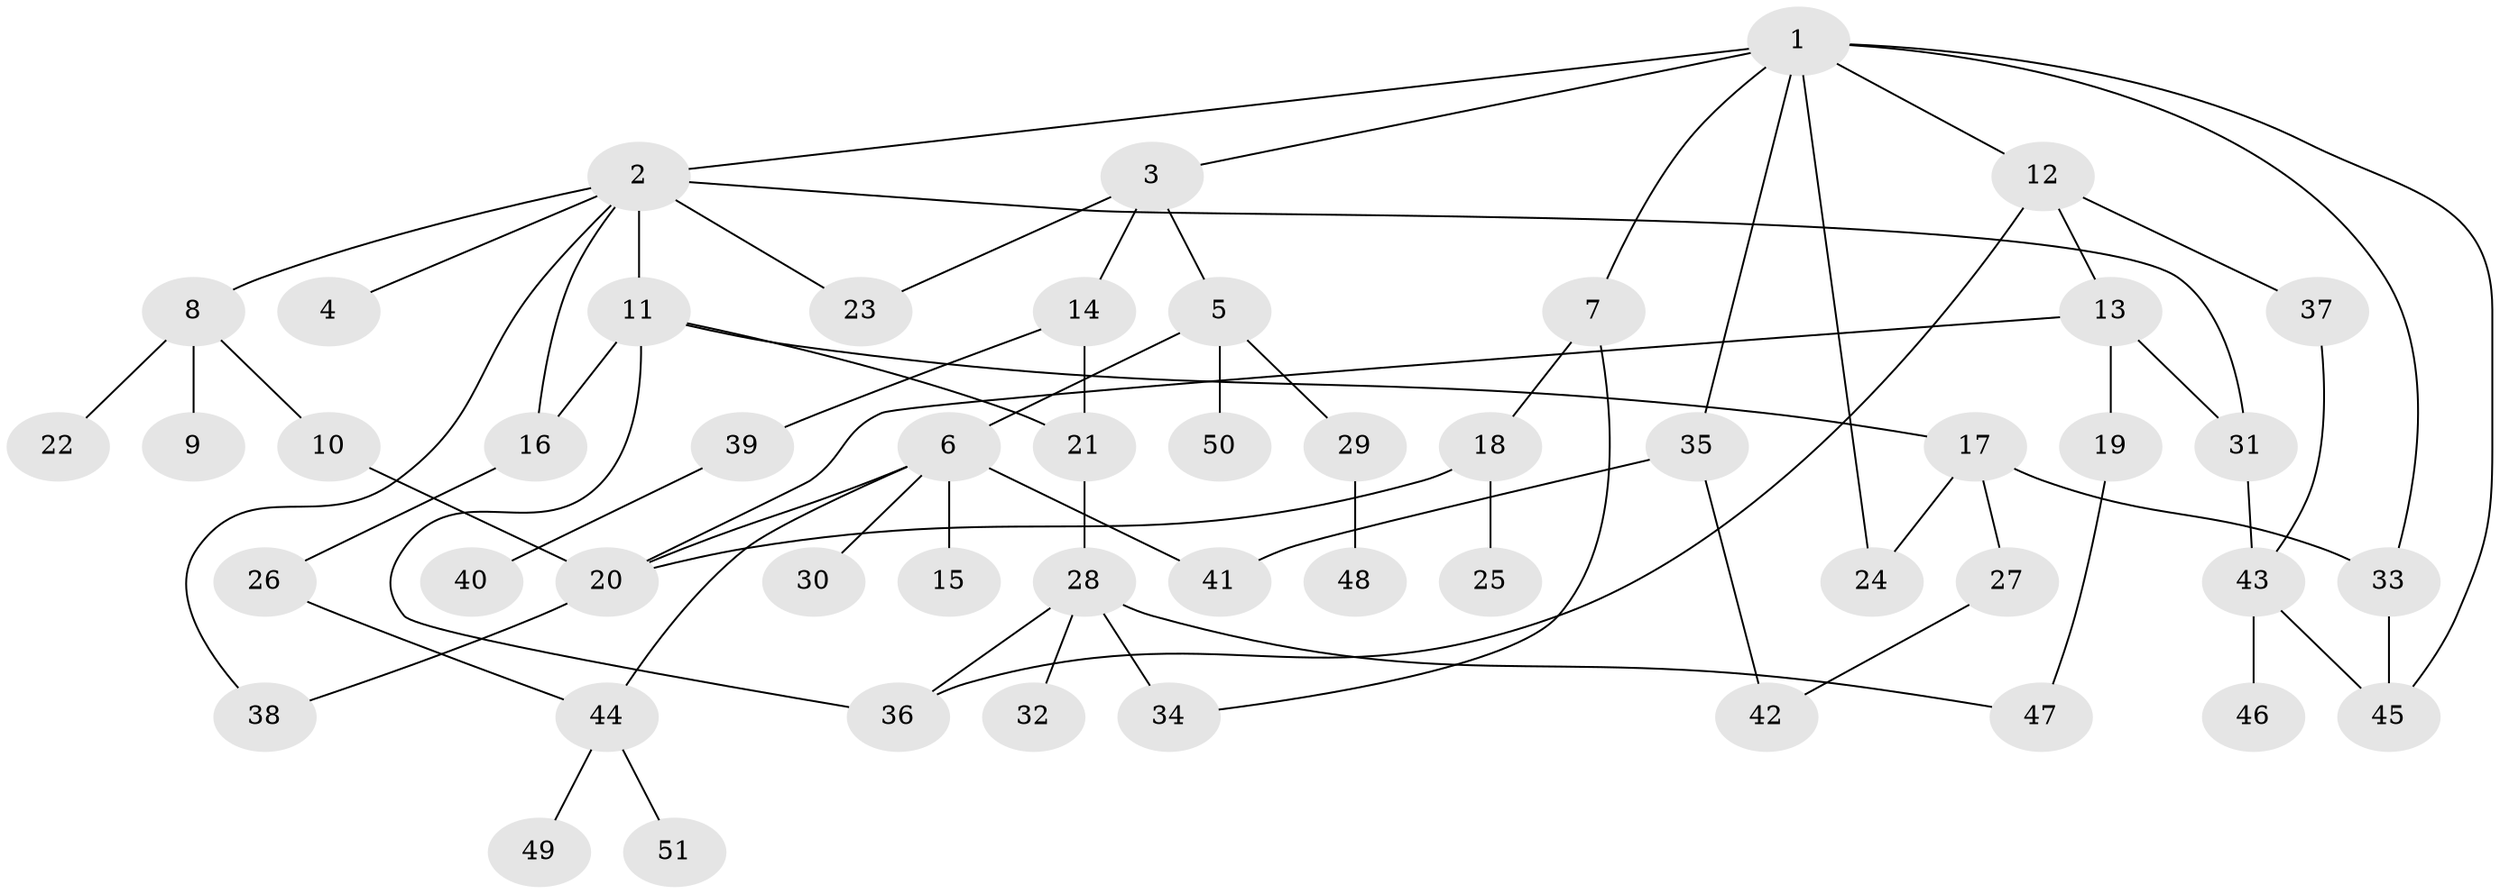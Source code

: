 // original degree distribution, {10: 0.016, 17: 0.008, 8: 0.016, 2: 0.136, 1: 0.592, 5: 0.056, 4: 0.032, 7: 0.016, 3: 0.104, 9: 0.008, 6: 0.008, 12: 0.008}
// Generated by graph-tools (version 1.1) at 2025/50/03/04/25 22:50:34]
// undirected, 51 vertices, 70 edges
graph export_dot {
  node [color=gray90,style=filled];
  1;
  2;
  3;
  4;
  5;
  6;
  7;
  8;
  9;
  10;
  11;
  12;
  13;
  14;
  15;
  16;
  17;
  18;
  19;
  20;
  21;
  22;
  23;
  24;
  25;
  26;
  27;
  28;
  29;
  30;
  31;
  32;
  33;
  34;
  35;
  36;
  37;
  38;
  39;
  40;
  41;
  42;
  43;
  44;
  45;
  46;
  47;
  48;
  49;
  50;
  51;
  1 -- 2 [weight=1.0];
  1 -- 3 [weight=1.0];
  1 -- 7 [weight=1.0];
  1 -- 12 [weight=1.0];
  1 -- 24 [weight=1.0];
  1 -- 33 [weight=1.0];
  1 -- 35 [weight=1.0];
  1 -- 45 [weight=1.0];
  2 -- 4 [weight=1.0];
  2 -- 8 [weight=1.0];
  2 -- 11 [weight=8.0];
  2 -- 16 [weight=1.0];
  2 -- 23 [weight=1.0];
  2 -- 31 [weight=1.0];
  2 -- 38 [weight=1.0];
  3 -- 5 [weight=1.0];
  3 -- 14 [weight=1.0];
  3 -- 23 [weight=1.0];
  5 -- 6 [weight=1.0];
  5 -- 29 [weight=1.0];
  5 -- 50 [weight=1.0];
  6 -- 15 [weight=4.0];
  6 -- 20 [weight=1.0];
  6 -- 30 [weight=1.0];
  6 -- 41 [weight=1.0];
  6 -- 44 [weight=1.0];
  7 -- 18 [weight=1.0];
  7 -- 34 [weight=1.0];
  8 -- 9 [weight=3.0];
  8 -- 10 [weight=1.0];
  8 -- 22 [weight=1.0];
  10 -- 20 [weight=6.0];
  11 -- 16 [weight=1.0];
  11 -- 17 [weight=1.0];
  11 -- 21 [weight=1.0];
  11 -- 36 [weight=1.0];
  12 -- 13 [weight=1.0];
  12 -- 36 [weight=1.0];
  12 -- 37 [weight=1.0];
  13 -- 19 [weight=4.0];
  13 -- 20 [weight=1.0];
  13 -- 31 [weight=1.0];
  14 -- 21 [weight=1.0];
  14 -- 39 [weight=1.0];
  16 -- 26 [weight=1.0];
  17 -- 24 [weight=1.0];
  17 -- 27 [weight=1.0];
  17 -- 33 [weight=1.0];
  18 -- 20 [weight=1.0];
  18 -- 25 [weight=4.0];
  19 -- 47 [weight=1.0];
  20 -- 38 [weight=1.0];
  21 -- 28 [weight=1.0];
  26 -- 44 [weight=1.0];
  27 -- 42 [weight=1.0];
  28 -- 32 [weight=1.0];
  28 -- 34 [weight=3.0];
  28 -- 36 [weight=1.0];
  28 -- 47 [weight=1.0];
  29 -- 48 [weight=1.0];
  31 -- 43 [weight=1.0];
  33 -- 45 [weight=2.0];
  35 -- 41 [weight=2.0];
  35 -- 42 [weight=1.0];
  37 -- 43 [weight=1.0];
  39 -- 40 [weight=1.0];
  43 -- 45 [weight=1.0];
  43 -- 46 [weight=1.0];
  44 -- 49 [weight=1.0];
  44 -- 51 [weight=1.0];
}
